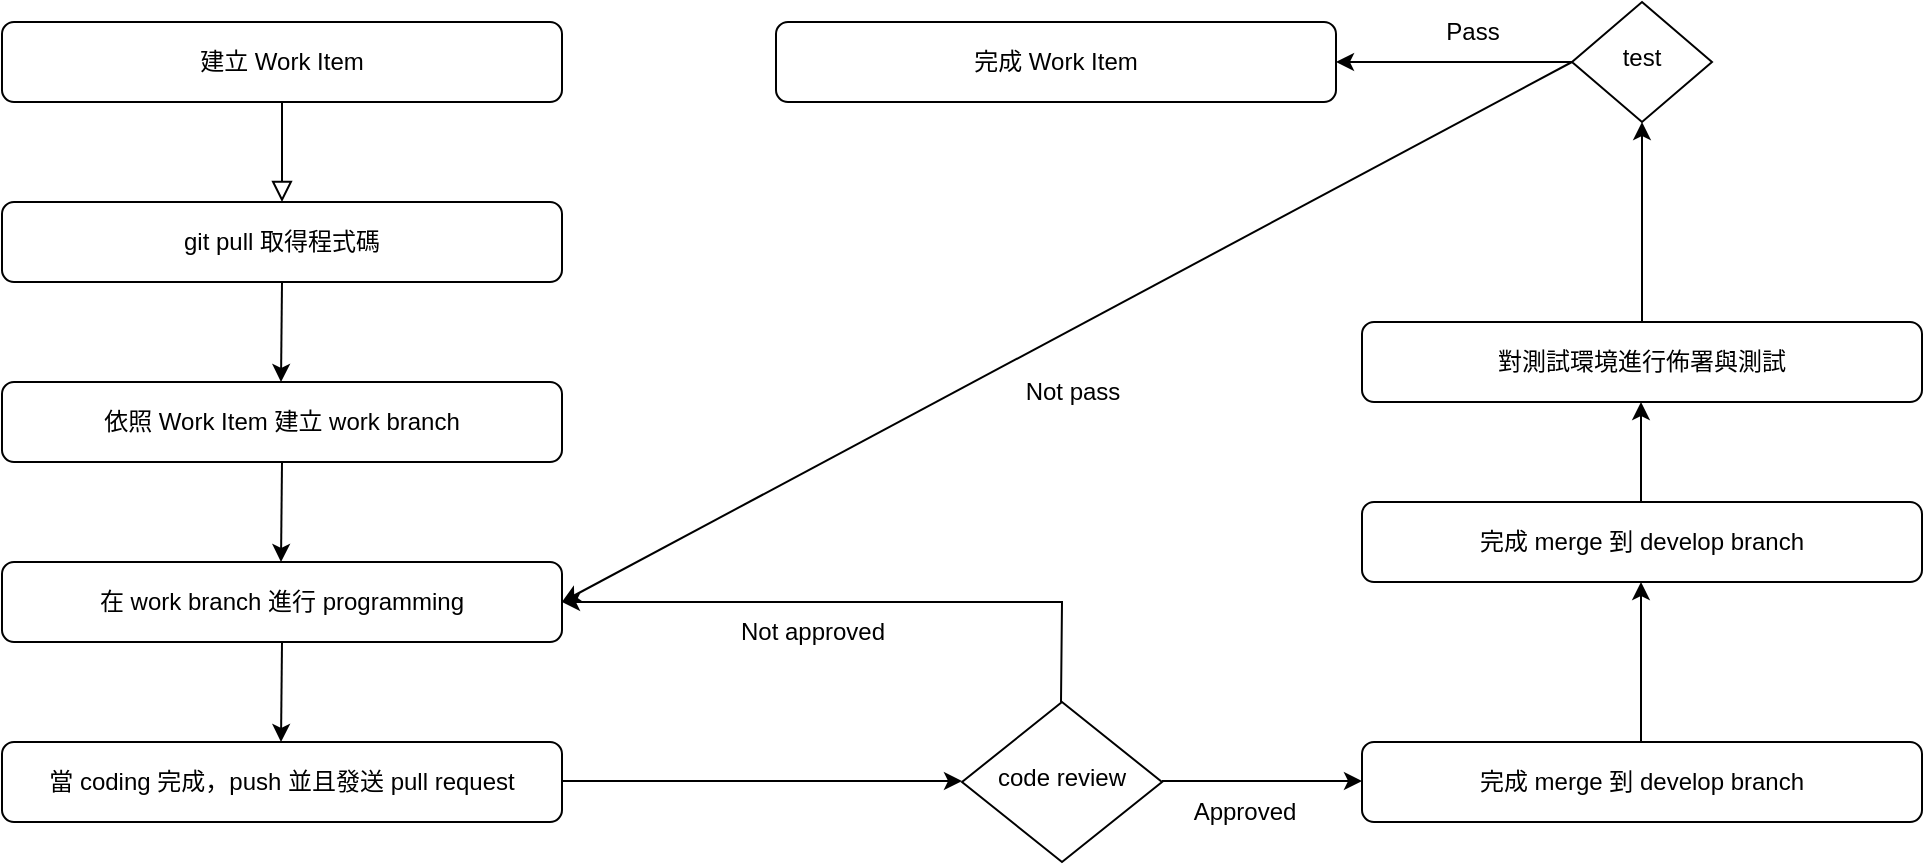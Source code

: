 <mxfile version="21.3.8" type="device">
  <diagram id="C5RBs43oDa-KdzZeNtuy" name="Page-1">
    <mxGraphModel dx="1050" dy="541" grid="1" gridSize="10" guides="1" tooltips="1" connect="1" arrows="1" fold="1" page="1" pageScale="1" pageWidth="827" pageHeight="1169" math="0" shadow="0">
      <root>
        <mxCell id="WIyWlLk6GJQsqaUBKTNV-0" />
        <mxCell id="WIyWlLk6GJQsqaUBKTNV-1" parent="WIyWlLk6GJQsqaUBKTNV-0" />
        <mxCell id="WIyWlLk6GJQsqaUBKTNV-2" value="" style="rounded=0;html=1;jettySize=auto;orthogonalLoop=1;fontSize=11;endArrow=block;endFill=0;endSize=8;strokeWidth=1;shadow=0;labelBackgroundColor=none;edgeStyle=orthogonalEdgeStyle;entryX=0.5;entryY=0;entryDx=0;entryDy=0;" parent="WIyWlLk6GJQsqaUBKTNV-1" source="WIyWlLk6GJQsqaUBKTNV-3" target="xcaQM8RAZF8bo-0RPj1s-0" edge="1">
          <mxGeometry relative="1" as="geometry">
            <mxPoint x="220" y="170" as="targetPoint" />
          </mxGeometry>
        </mxCell>
        <mxCell id="WIyWlLk6GJQsqaUBKTNV-3" value="建立 Work Item" style="rounded=1;whiteSpace=wrap;html=1;fontSize=12;glass=0;strokeWidth=1;shadow=0;" parent="WIyWlLk6GJQsqaUBKTNV-1" vertex="1">
          <mxGeometry x="160" y="80" width="280" height="40" as="geometry" />
        </mxCell>
        <mxCell id="WIyWlLk6GJQsqaUBKTNV-10" value="code review" style="rhombus;whiteSpace=wrap;html=1;shadow=0;fontFamily=Helvetica;fontSize=12;align=center;strokeWidth=1;spacing=6;spacingTop=-4;" parent="WIyWlLk6GJQsqaUBKTNV-1" vertex="1">
          <mxGeometry x="640" y="420" width="100" height="80" as="geometry" />
        </mxCell>
        <mxCell id="xcaQM8RAZF8bo-0RPj1s-0" value="git pull 取得程式碼" style="rounded=1;whiteSpace=wrap;html=1;fontSize=12;glass=0;strokeWidth=1;shadow=0;" vertex="1" parent="WIyWlLk6GJQsqaUBKTNV-1">
          <mxGeometry x="160" y="170" width="280" height="40" as="geometry" />
        </mxCell>
        <mxCell id="xcaQM8RAZF8bo-0RPj1s-4" value="依照 Work Item 建立 work branch" style="rounded=1;whiteSpace=wrap;html=1;fontSize=12;glass=0;strokeWidth=1;shadow=0;" vertex="1" parent="WIyWlLk6GJQsqaUBKTNV-1">
          <mxGeometry x="160" y="260" width="280" height="40" as="geometry" />
        </mxCell>
        <mxCell id="xcaQM8RAZF8bo-0RPj1s-5" value="在 work branch 進行 programming" style="rounded=1;whiteSpace=wrap;html=1;fontSize=12;glass=0;strokeWidth=1;shadow=0;" vertex="1" parent="WIyWlLk6GJQsqaUBKTNV-1">
          <mxGeometry x="160" y="350" width="280" height="40" as="geometry" />
        </mxCell>
        <mxCell id="xcaQM8RAZF8bo-0RPj1s-6" value="當 coding 完成，push 並且發送 pull request" style="rounded=1;whiteSpace=wrap;html=1;fontSize=12;glass=0;strokeWidth=1;shadow=0;" vertex="1" parent="WIyWlLk6GJQsqaUBKTNV-1">
          <mxGeometry x="160" y="440" width="280" height="40" as="geometry" />
        </mxCell>
        <mxCell id="xcaQM8RAZF8bo-0RPj1s-9" value="" style="endArrow=classic;html=1;rounded=0;exitX=0.5;exitY=1;exitDx=0;exitDy=0;" edge="1" parent="WIyWlLk6GJQsqaUBKTNV-1" source="xcaQM8RAZF8bo-0RPj1s-0">
          <mxGeometry width="50" height="50" relative="1" as="geometry">
            <mxPoint x="300" y="220" as="sourcePoint" />
            <mxPoint x="299.5" y="260" as="targetPoint" />
          </mxGeometry>
        </mxCell>
        <mxCell id="xcaQM8RAZF8bo-0RPj1s-12" value="" style="endArrow=classic;html=1;rounded=0;" edge="1" parent="WIyWlLk6GJQsqaUBKTNV-1">
          <mxGeometry width="50" height="50" relative="1" as="geometry">
            <mxPoint x="300" y="300" as="sourcePoint" />
            <mxPoint x="299.5" y="350" as="targetPoint" />
          </mxGeometry>
        </mxCell>
        <mxCell id="xcaQM8RAZF8bo-0RPj1s-14" value="" style="endArrow=classic;html=1;rounded=0;" edge="1" parent="WIyWlLk6GJQsqaUBKTNV-1">
          <mxGeometry width="50" height="50" relative="1" as="geometry">
            <mxPoint x="300" y="390" as="sourcePoint" />
            <mxPoint x="299.5" y="440" as="targetPoint" />
          </mxGeometry>
        </mxCell>
        <mxCell id="xcaQM8RAZF8bo-0RPj1s-15" value="" style="endArrow=classic;html=1;rounded=0;" edge="1" parent="WIyWlLk6GJQsqaUBKTNV-1">
          <mxGeometry width="50" height="50" relative="1" as="geometry">
            <mxPoint x="440" y="459.5" as="sourcePoint" />
            <mxPoint x="640" y="459.5" as="targetPoint" />
          </mxGeometry>
        </mxCell>
        <mxCell id="xcaQM8RAZF8bo-0RPj1s-16" value="" style="endArrow=classic;html=1;rounded=0;entryX=1;entryY=0.5;entryDx=0;entryDy=0;" edge="1" parent="WIyWlLk6GJQsqaUBKTNV-1" target="xcaQM8RAZF8bo-0RPj1s-5">
          <mxGeometry width="50" height="50" relative="1" as="geometry">
            <mxPoint x="689.5" y="420" as="sourcePoint" />
            <mxPoint x="690" y="360" as="targetPoint" />
            <Array as="points">
              <mxPoint x="690" y="370" />
            </Array>
          </mxGeometry>
        </mxCell>
        <mxCell id="xcaQM8RAZF8bo-0RPj1s-18" value="Not approved" style="text;html=1;align=center;verticalAlign=middle;resizable=0;points=[];autosize=1;strokeColor=none;fillColor=none;" vertex="1" parent="WIyWlLk6GJQsqaUBKTNV-1">
          <mxGeometry x="515" y="370" width="100" height="30" as="geometry" />
        </mxCell>
        <mxCell id="xcaQM8RAZF8bo-0RPj1s-19" value="Approved" style="text;html=1;align=center;verticalAlign=middle;resizable=0;points=[];autosize=1;strokeColor=none;fillColor=none;" vertex="1" parent="WIyWlLk6GJQsqaUBKTNV-1">
          <mxGeometry x="746" y="460" width="70" height="30" as="geometry" />
        </mxCell>
        <mxCell id="xcaQM8RAZF8bo-0RPj1s-20" value="完成 merge 到 develop branch" style="rounded=1;whiteSpace=wrap;html=1;fontSize=12;glass=0;strokeWidth=1;shadow=0;" vertex="1" parent="WIyWlLk6GJQsqaUBKTNV-1">
          <mxGeometry x="840" y="440" width="280" height="40" as="geometry" />
        </mxCell>
        <mxCell id="xcaQM8RAZF8bo-0RPj1s-21" value="" style="endArrow=classic;html=1;rounded=0;" edge="1" parent="WIyWlLk6GJQsqaUBKTNV-1">
          <mxGeometry width="50" height="50" relative="1" as="geometry">
            <mxPoint x="740" y="459.5" as="sourcePoint" />
            <mxPoint x="840" y="459.5" as="targetPoint" />
          </mxGeometry>
        </mxCell>
        <mxCell id="xcaQM8RAZF8bo-0RPj1s-22" value="完成 merge 到 develop branch" style="rounded=1;whiteSpace=wrap;html=1;fontSize=12;glass=0;strokeWidth=1;shadow=0;" vertex="1" parent="WIyWlLk6GJQsqaUBKTNV-1">
          <mxGeometry x="840" y="320" width="280" height="40" as="geometry" />
        </mxCell>
        <mxCell id="xcaQM8RAZF8bo-0RPj1s-23" value="" style="endArrow=classic;html=1;rounded=0;" edge="1" parent="WIyWlLk6GJQsqaUBKTNV-1">
          <mxGeometry width="50" height="50" relative="1" as="geometry">
            <mxPoint x="979.5" y="440" as="sourcePoint" />
            <mxPoint x="979.5" y="360" as="targetPoint" />
          </mxGeometry>
        </mxCell>
        <mxCell id="xcaQM8RAZF8bo-0RPj1s-24" value="對測試環境進行佈署與測試" style="rounded=1;whiteSpace=wrap;html=1;fontSize=12;glass=0;strokeWidth=1;shadow=0;" vertex="1" parent="WIyWlLk6GJQsqaUBKTNV-1">
          <mxGeometry x="840" y="230" width="280" height="40" as="geometry" />
        </mxCell>
        <mxCell id="xcaQM8RAZF8bo-0RPj1s-25" value="" style="endArrow=classic;html=1;rounded=0;" edge="1" parent="WIyWlLk6GJQsqaUBKTNV-1">
          <mxGeometry width="50" height="50" relative="1" as="geometry">
            <mxPoint x="979.5" y="320" as="sourcePoint" />
            <mxPoint x="979.5" y="270" as="targetPoint" />
          </mxGeometry>
        </mxCell>
        <mxCell id="xcaQM8RAZF8bo-0RPj1s-26" value="test" style="rhombus;whiteSpace=wrap;html=1;shadow=0;fontFamily=Helvetica;fontSize=12;align=center;strokeWidth=1;spacing=6;spacingTop=-4;" vertex="1" parent="WIyWlLk6GJQsqaUBKTNV-1">
          <mxGeometry x="945" y="70" width="70" height="60" as="geometry" />
        </mxCell>
        <mxCell id="xcaQM8RAZF8bo-0RPj1s-27" value="完成 Work Item" style="rounded=1;whiteSpace=wrap;html=1;fontSize=12;glass=0;strokeWidth=1;shadow=0;" vertex="1" parent="WIyWlLk6GJQsqaUBKTNV-1">
          <mxGeometry x="547" y="80" width="280" height="40" as="geometry" />
        </mxCell>
        <mxCell id="xcaQM8RAZF8bo-0RPj1s-28" value="" style="endArrow=classic;html=1;rounded=0;exitX=0.5;exitY=0;exitDx=0;exitDy=0;entryX=0.5;entryY=1;entryDx=0;entryDy=0;" edge="1" parent="WIyWlLk6GJQsqaUBKTNV-1" source="xcaQM8RAZF8bo-0RPj1s-24" target="xcaQM8RAZF8bo-0RPj1s-26">
          <mxGeometry width="50" height="50" relative="1" as="geometry">
            <mxPoint x="979.5" y="190" as="sourcePoint" />
            <mxPoint x="979.5" y="140" as="targetPoint" />
          </mxGeometry>
        </mxCell>
        <mxCell id="xcaQM8RAZF8bo-0RPj1s-29" value="" style="endArrow=classic;html=1;rounded=0;exitX=0;exitY=0.5;exitDx=0;exitDy=0;entryX=1;entryY=0.5;entryDx=0;entryDy=0;" edge="1" parent="WIyWlLk6GJQsqaUBKTNV-1" source="xcaQM8RAZF8bo-0RPj1s-26" target="xcaQM8RAZF8bo-0RPj1s-27">
          <mxGeometry width="50" height="50" relative="1" as="geometry">
            <mxPoint x="940" y="109.5" as="sourcePoint" />
            <mxPoint x="827" y="109.5" as="targetPoint" />
          </mxGeometry>
        </mxCell>
        <mxCell id="xcaQM8RAZF8bo-0RPj1s-31" value="Pass" style="text;html=1;align=center;verticalAlign=middle;resizable=0;points=[];autosize=1;strokeColor=none;fillColor=none;" vertex="1" parent="WIyWlLk6GJQsqaUBKTNV-1">
          <mxGeometry x="870" y="70" width="50" height="30" as="geometry" />
        </mxCell>
        <mxCell id="xcaQM8RAZF8bo-0RPj1s-32" value="" style="endArrow=classic;html=1;rounded=0;exitX=0;exitY=0.5;exitDx=0;exitDy=0;" edge="1" parent="WIyWlLk6GJQsqaUBKTNV-1" source="xcaQM8RAZF8bo-0RPj1s-26">
          <mxGeometry width="50" height="50" relative="1" as="geometry">
            <mxPoint x="630" y="290" as="sourcePoint" />
            <mxPoint x="440" y="370" as="targetPoint" />
          </mxGeometry>
        </mxCell>
        <mxCell id="xcaQM8RAZF8bo-0RPj1s-33" value="Not pass" style="text;html=1;align=center;verticalAlign=middle;resizable=0;points=[];autosize=1;strokeColor=none;fillColor=none;" vertex="1" parent="WIyWlLk6GJQsqaUBKTNV-1">
          <mxGeometry x="660" y="250" width="70" height="30" as="geometry" />
        </mxCell>
      </root>
    </mxGraphModel>
  </diagram>
</mxfile>
